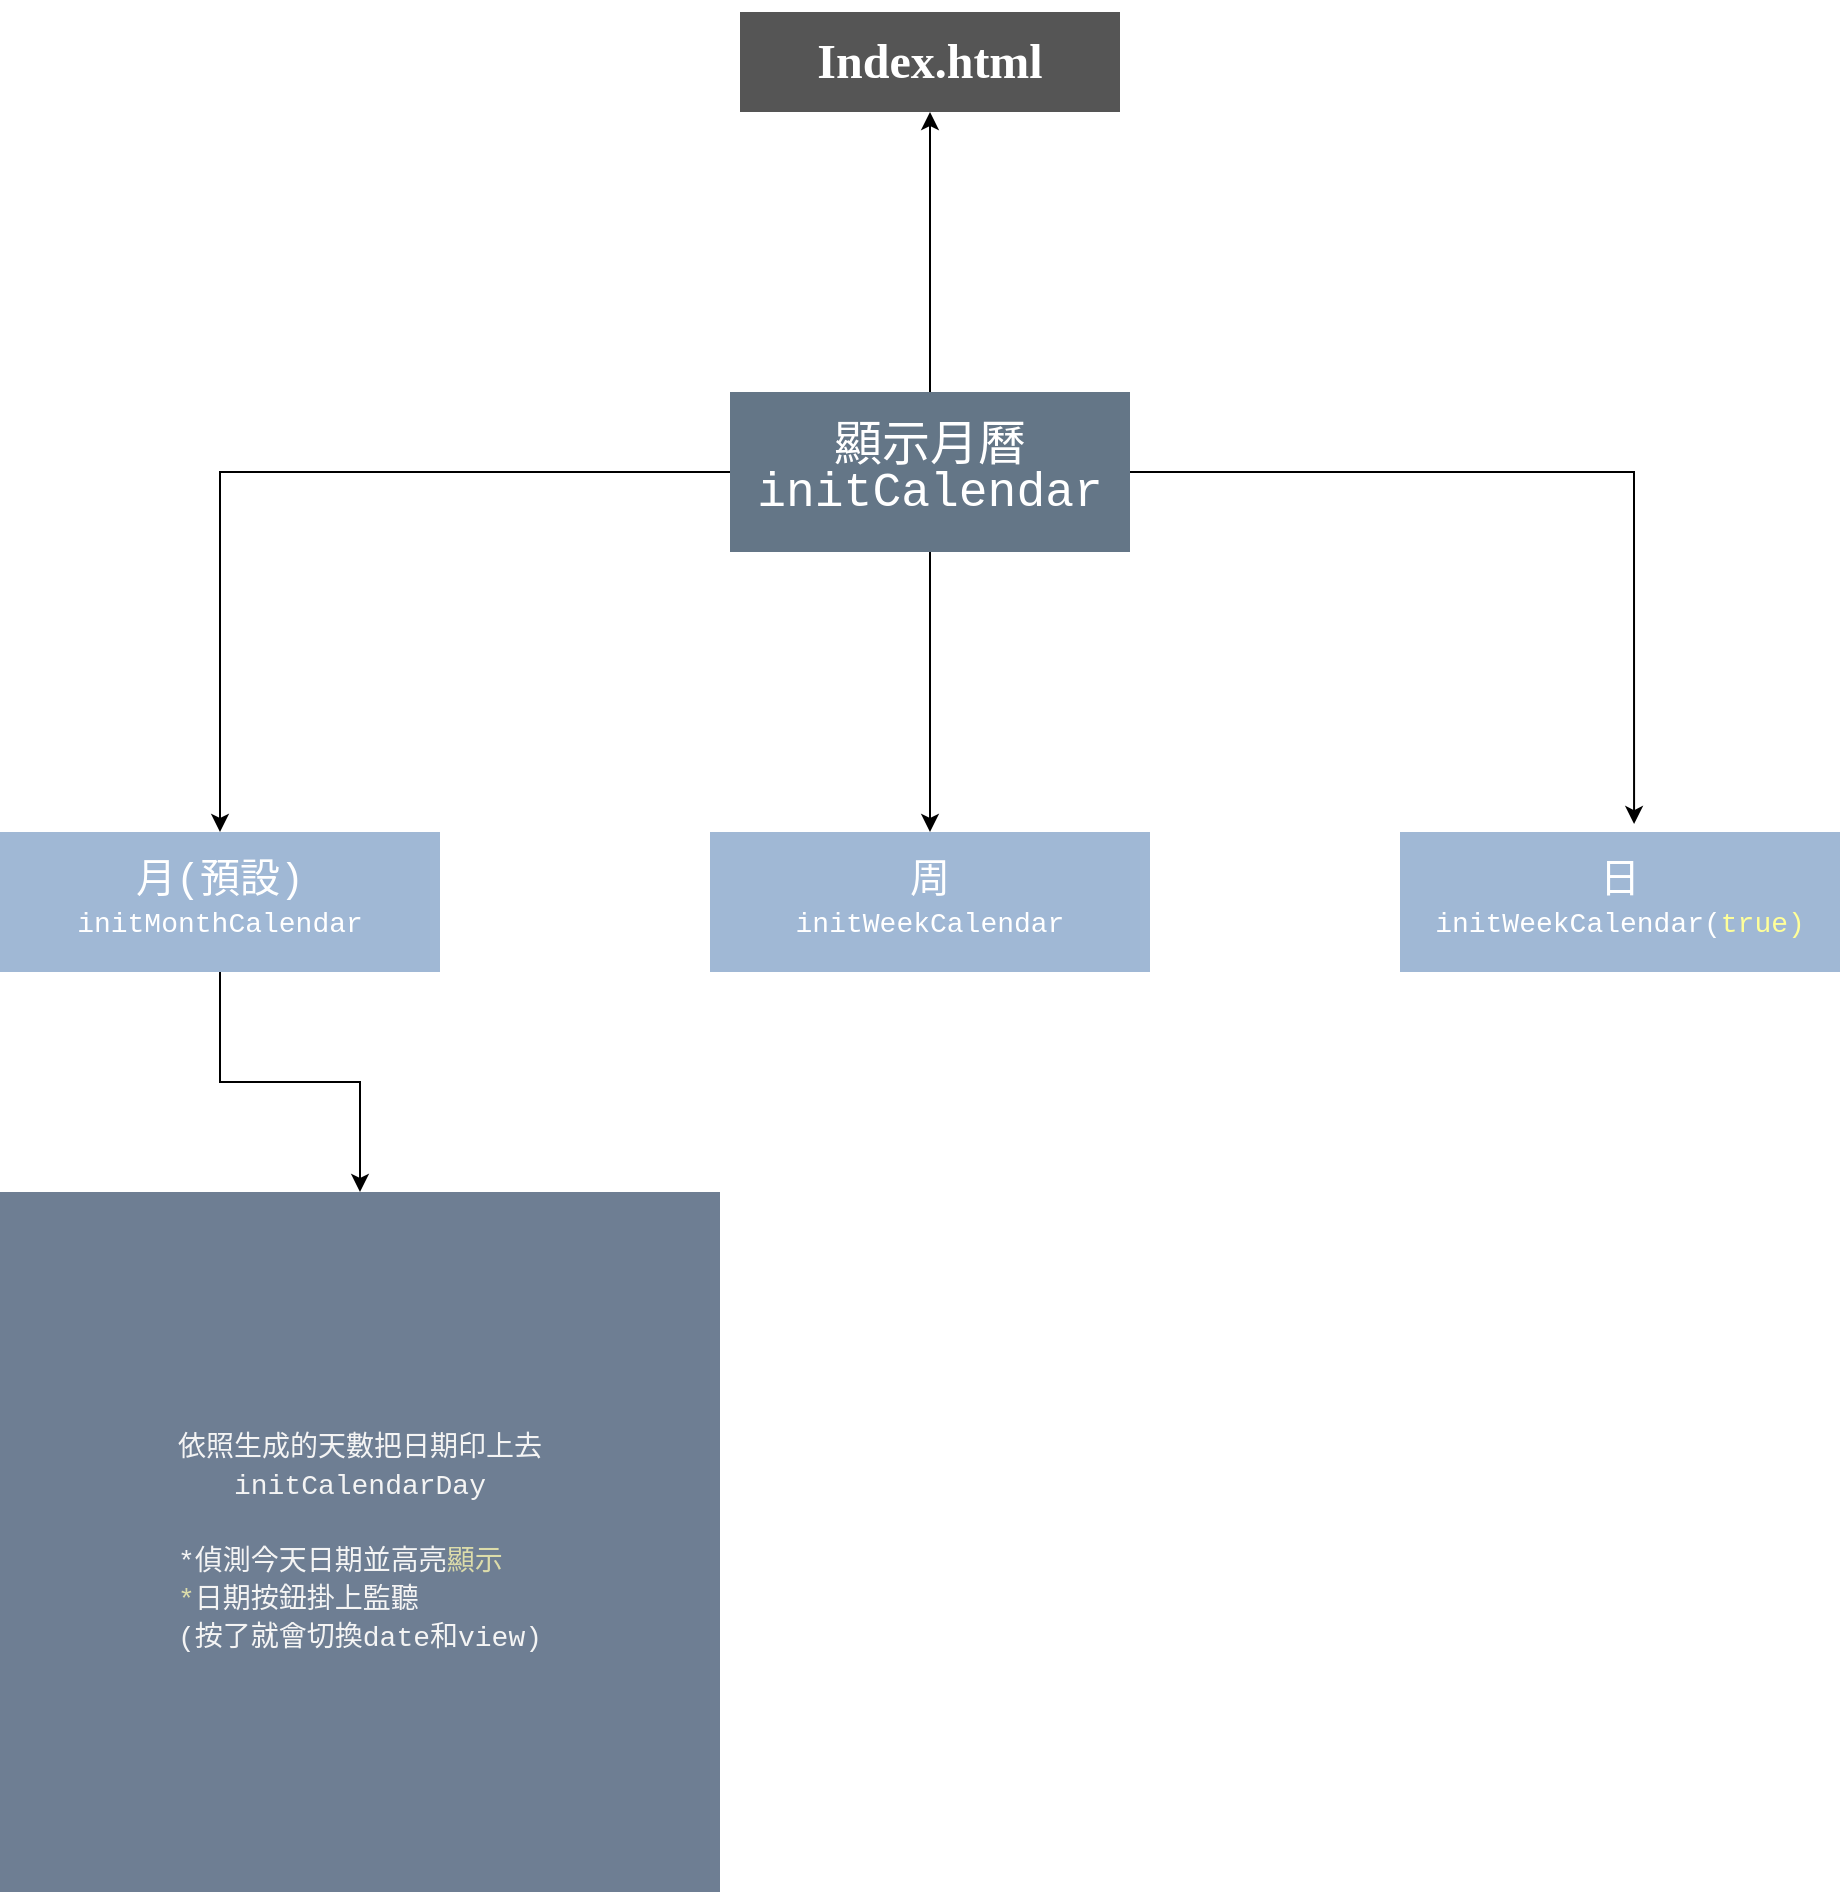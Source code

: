 <mxfile version="26.2.3">
  <diagram name="第 1 页" id="USlt-ebU2UT2KrD9safG">
    <mxGraphModel dx="2895" dy="1111" grid="1" gridSize="10" guides="1" tooltips="1" connect="1" arrows="1" fold="1" page="1" pageScale="1" pageWidth="827" pageHeight="1169" math="0" shadow="0">
      <root>
        <mxCell id="0" />
        <mxCell id="1" parent="0" />
        <mxCell id="z7_K39nhA1320Lir9eoi-4" value="&lt;h1&gt;&lt;font face=&quot;Verdana&quot;&gt;Index.html&lt;/font&gt;&lt;/h1&gt;" style="rounded=0;whiteSpace=wrap;html=1;fillColor=#555555;strokeColor=none;fontColor=#FFFFFF;" vertex="1" parent="1">
          <mxGeometry x="310" y="30" width="190" height="50" as="geometry" />
        </mxCell>
        <mxCell id="z7_K39nhA1320Lir9eoi-8" style="edgeStyle=orthogonalEdgeStyle;rounded=0;orthogonalLoop=1;jettySize=auto;html=1;entryX=0.5;entryY=1;entryDx=0;entryDy=0;" edge="1" parent="1" source="z7_K39nhA1320Lir9eoi-5" target="z7_K39nhA1320Lir9eoi-4">
          <mxGeometry relative="1" as="geometry" />
        </mxCell>
        <mxCell id="z7_K39nhA1320Lir9eoi-15" style="edgeStyle=orthogonalEdgeStyle;rounded=0;orthogonalLoop=1;jettySize=auto;html=1;entryX=0.5;entryY=0;entryDx=0;entryDy=0;" edge="1" parent="1" source="z7_K39nhA1320Lir9eoi-5" target="z7_K39nhA1320Lir9eoi-7">
          <mxGeometry relative="1" as="geometry" />
        </mxCell>
        <mxCell id="z7_K39nhA1320Lir9eoi-16" style="edgeStyle=orthogonalEdgeStyle;rounded=0;orthogonalLoop=1;jettySize=auto;html=1;entryX=0.5;entryY=0;entryDx=0;entryDy=0;" edge="1" parent="1" source="z7_K39nhA1320Lir9eoi-5" target="z7_K39nhA1320Lir9eoi-10">
          <mxGeometry relative="1" as="geometry" />
        </mxCell>
        <mxCell id="z7_K39nhA1320Lir9eoi-5" value="&lt;div style=&quot;font-family: Consolas, &amp;quot;Courier New&amp;quot;, monospace; line-height: 19px; white-space: pre;&quot;&gt;&lt;span style=&quot;font-size: 24px;&quot;&gt;顯示月曆&lt;/span&gt;&lt;/div&gt;&lt;div style=&quot;font-family: Consolas, &amp;quot;Courier New&amp;quot;, monospace; line-height: 19px; white-space: pre;&quot;&gt;&lt;font style=&quot;color: rgb(255, 255, 255); font-size: 24px;&quot;&gt;initCalendar&lt;/font&gt;&lt;/div&gt;" style="rounded=0;whiteSpace=wrap;html=1;fillColor=#647687;strokeColor=none;fontColor=#ffffff;" vertex="1" parent="1">
          <mxGeometry x="305" y="220" width="200" height="80" as="geometry" />
        </mxCell>
        <mxCell id="z7_K39nhA1320Lir9eoi-23" style="edgeStyle=orthogonalEdgeStyle;rounded=0;orthogonalLoop=1;jettySize=auto;html=1;entryX=0.5;entryY=0;entryDx=0;entryDy=0;" edge="1" parent="1" source="z7_K39nhA1320Lir9eoi-7" target="z7_K39nhA1320Lir9eoi-21">
          <mxGeometry relative="1" as="geometry">
            <mxPoint x="-10" y="660" as="targetPoint" />
          </mxGeometry>
        </mxCell>
        <mxCell id="z7_K39nhA1320Lir9eoi-7" value="&lt;div style=&quot;font-family: Consolas, &amp;quot;Courier New&amp;quot;, monospace; line-height: 19px; white-space: pre;&quot;&gt;&lt;font style=&quot;font-size: 20px; color: rgb(255, 255, 255);&quot;&gt;月(預設)&lt;/font&gt;&lt;/div&gt;&lt;div style=&quot;font-family: Consolas, &amp;quot;Courier New&amp;quot;, monospace; line-height: 19px; white-space: pre;&quot;&gt;&lt;div style=&quot;font-size: 14px; line-height: 19px;&quot;&gt;&lt;span&gt;&lt;font style=&quot;color: rgb(255, 255, 255);&quot;&gt;initMonthCalendar&lt;/font&gt;&lt;/span&gt;&lt;/div&gt;&lt;/div&gt;" style="rounded=0;whiteSpace=wrap;html=1;fillColor=#A0B8D5;strokeColor=none;fontColor=#ffffff;strokeWidth=1;" vertex="1" parent="1">
          <mxGeometry x="-60" y="440" width="220" height="70" as="geometry" />
        </mxCell>
        <mxCell id="z7_K39nhA1320Lir9eoi-10" value="&lt;div style=&quot;font-family: Consolas, &amp;quot;Courier New&amp;quot;, monospace; line-height: 19px; white-space: pre;&quot;&gt;&lt;span style=&quot;font-size: 20px;&quot;&gt;&lt;font style=&quot;&quot;&gt;周&lt;/font&gt;&lt;/span&gt;&lt;/div&gt;&lt;div style=&quot;font-family: Consolas, &amp;quot;Courier New&amp;quot;, monospace; line-height: 19px; white-space: pre;&quot;&gt;&lt;div style=&quot;font-size: 14px; line-height: 19px;&quot;&gt;&lt;div style=&quot;line-height: 19px;&quot;&gt;&lt;span&gt;&lt;font style=&quot;color: rgb(255, 255, 255);&quot;&gt;initWeekCalendar&lt;/font&gt;&lt;/span&gt;&lt;/div&gt;&lt;/div&gt;&lt;/div&gt;" style="rounded=0;whiteSpace=wrap;html=1;fillColor=#A0B8D5;strokeColor=none;fontColor=#ffffff;strokeWidth=1;" vertex="1" parent="1">
          <mxGeometry x="295" y="440" width="220" height="70" as="geometry" />
        </mxCell>
        <mxCell id="z7_K39nhA1320Lir9eoi-13" value="&lt;div style=&quot;font-family: Consolas, &amp;quot;Courier New&amp;quot;, monospace; line-height: 19px; white-space: pre;&quot;&gt;&lt;span style=&quot;font-size: 20px;&quot;&gt;日&lt;/span&gt;&lt;/div&gt;&lt;div style=&quot;font-family: Consolas, &amp;quot;Courier New&amp;quot;, monospace; line-height: 19px; white-space: pre;&quot;&gt;&lt;div style=&quot;font-size: 14px; line-height: 19px;&quot;&gt;&lt;div style=&quot;line-height: 19px;&quot;&gt;&lt;span&gt;&lt;font style=&quot;color: rgb(255, 255, 255);&quot;&gt;initWeekCalendar(&lt;/font&gt;&lt;/span&gt;&lt;span&gt;&lt;font style=&quot;color: rgb(255, 255, 153);&quot;&gt;true)&lt;/font&gt;&lt;/span&gt;&lt;/div&gt;&lt;/div&gt;&lt;/div&gt;" style="rounded=0;whiteSpace=wrap;html=1;fillColor=#A0B8D5;strokeColor=none;fontColor=#ffffff;strokeWidth=1;" vertex="1" parent="1">
          <mxGeometry x="640" y="440" width="220" height="70" as="geometry" />
        </mxCell>
        <mxCell id="z7_K39nhA1320Lir9eoi-17" style="edgeStyle=orthogonalEdgeStyle;rounded=0;orthogonalLoop=1;jettySize=auto;html=1;entryX=0.532;entryY=-0.057;entryDx=0;entryDy=0;entryPerimeter=0;" edge="1" parent="1" source="z7_K39nhA1320Lir9eoi-5" target="z7_K39nhA1320Lir9eoi-13">
          <mxGeometry relative="1" as="geometry" />
        </mxCell>
        <mxCell id="z7_K39nhA1320Lir9eoi-21" value="&lt;div style=&quot;font-family: Consolas, &amp;quot;Courier New&amp;quot;, monospace; line-height: 19px; white-space: pre;&quot;&gt;&lt;div style=&quot;font-size: 14px; line-height: 19px;&quot;&gt;&lt;font style=&quot;color: rgb(244, 244, 244);&quot;&gt;依照生成的天數把日期印上去&lt;/font&gt;&lt;/div&gt;&lt;div style=&quot;font-size: 14px; line-height: 19px;&quot;&gt;&lt;div style=&quot;line-height: 19px;&quot;&gt;&lt;span&gt;&lt;font style=&quot;color: rgb(244, 244, 244);&quot;&gt;initCalendarDay&lt;/font&gt;&lt;/span&gt;&lt;/div&gt;&lt;div style=&quot;line-height: 19px; color: rgb(204, 204, 204);&quot;&gt;&lt;span style=&quot;color: rgb(220, 220, 170);&quot;&gt;&lt;font style=&quot;color: rgb(244, 244, 244);&quot;&gt;&lt;br&gt;&lt;/font&gt;&lt;/span&gt;&lt;/div&gt;&lt;div style=&quot;text-align: left; line-height: 19px; color: rgb(204, 204, 204);&quot;&gt;&lt;span&gt;&lt;font style=&quot;color: rgb(244, 244, 244);&quot;&gt;&lt;font&gt;*偵測今天日期並高亮&lt;/font&gt;&lt;span style=&quot;color: rgb(220, 220, 170);&quot;&gt;顯示&lt;/span&gt;&lt;/font&gt;&lt;/span&gt;&lt;/div&gt;&lt;div style=&quot;text-align: left; line-height: 19px;&quot;&gt;&lt;font style=&quot;color: rgb(244, 244, 244);&quot;&gt;&lt;span style=&quot;color: rgb(220, 220, 170);&quot;&gt;*&lt;/span&gt;日期按鈕掛上監聽&lt;/font&gt;&lt;/div&gt;&lt;div style=&quot;text-align: left; line-height: 19px;&quot;&gt;&lt;font style=&quot;color: rgb(244, 244, 244);&quot;&gt;(按了就會切換date和view)&lt;/font&gt;&lt;/div&gt;&lt;/div&gt;&lt;/div&gt;" style="rounded=0;whiteSpace=wrap;html=1;fillColor=#6E7E93;strokeColor=none;fontColor=#ffffff;strokeWidth=1;" vertex="1" parent="1">
          <mxGeometry x="-60" y="620" width="360" height="350" as="geometry" />
        </mxCell>
      </root>
    </mxGraphModel>
  </diagram>
</mxfile>

